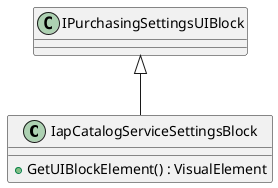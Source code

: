 @startuml
class IapCatalogServiceSettingsBlock {
    + GetUIBlockElement() : VisualElement
}
IPurchasingSettingsUIBlock <|-- IapCatalogServiceSettingsBlock
@enduml
